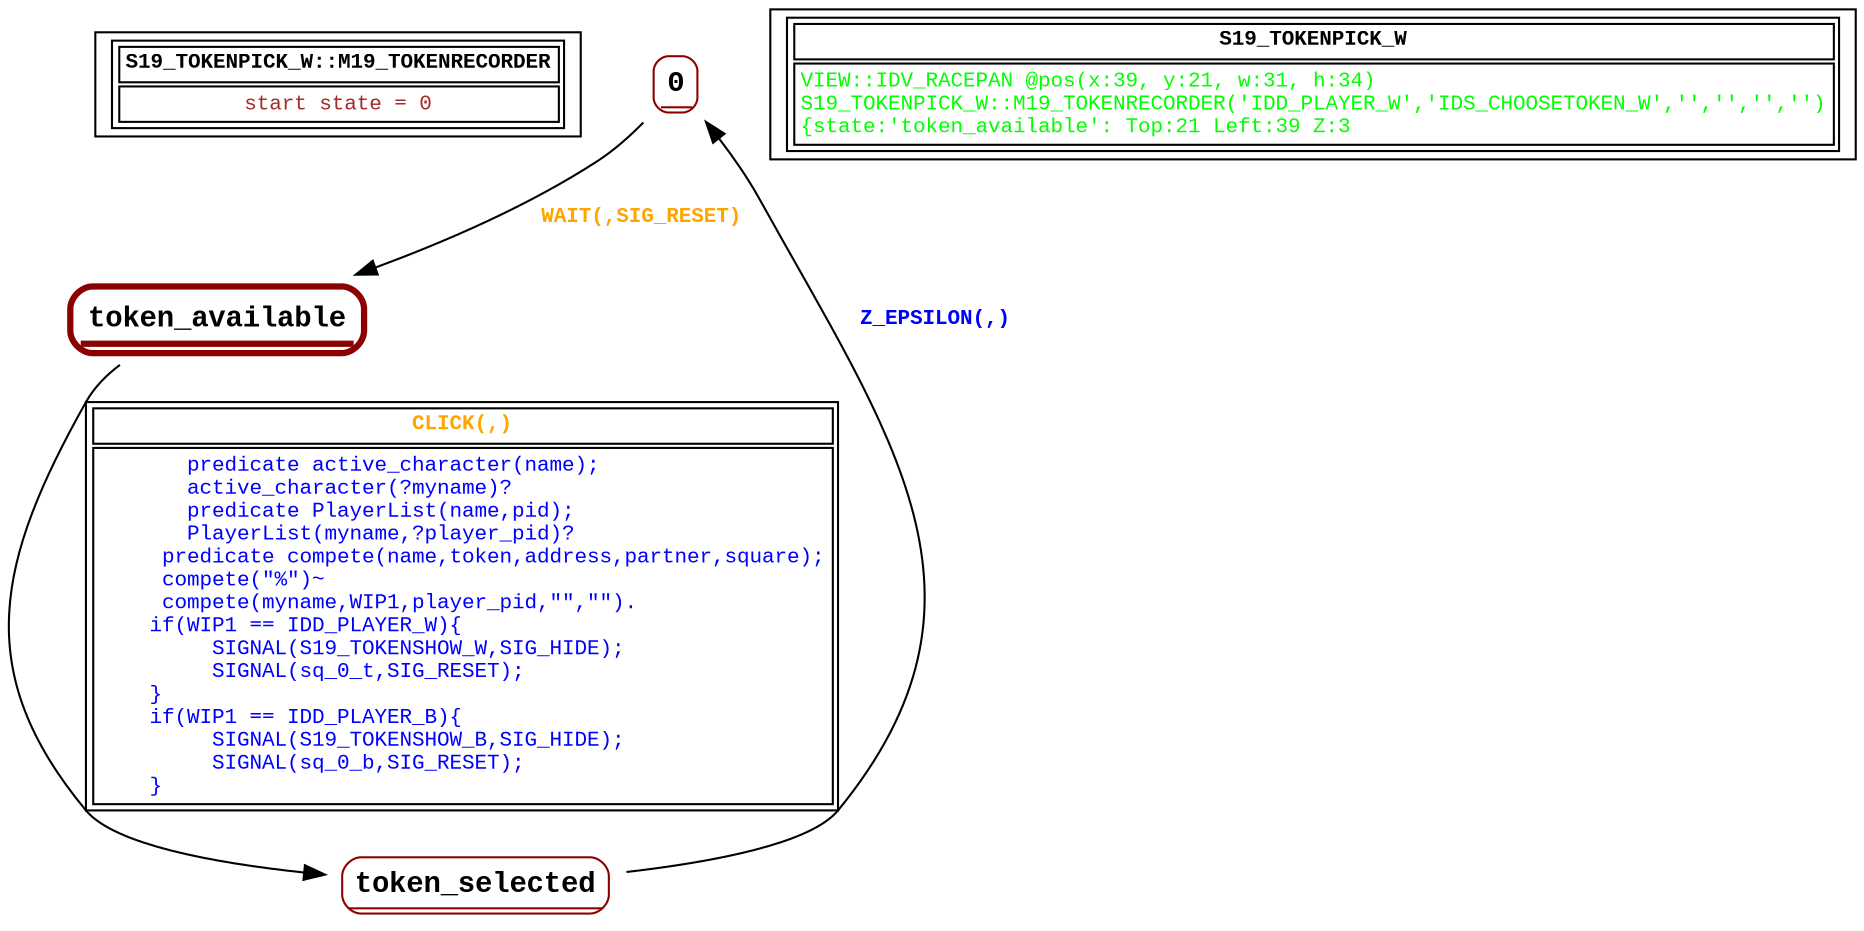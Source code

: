 digraph Automaton {
 fontname="Courier New"
	node [shape=oval, fontname="Courier New"];
	filename[shape = record, fontsize=10, label=< <table border="1"><tr><td><b>S19_TOKENPICK_W::M19_TOKENRECORDER<br align="left"/></b></td></tr>
<tr><td><font point-size="10" color ="brown">start state = 0<br align="left"/></font></td></tr></table>>
];
	0[shape = none, fontsize=14, label=< <table border="1" color="darkred" style="rounded"><tr><td sides="b"><b>0<br align="left"/></b></td></tr>
</table>>];
"0" -> "token_available" [fontcolor=orange,fontsize=10,fontname="Courier New", label=< <table border="0"><tr><td><b>WAIT(,SIG_RESET)<br align="left"/></b></td></tr>
</table>>
];
	token_available[shape = none, fontsize=14, label=< <table border="3" color="darkred" style="rounded"><tr><td sides="b"><b>token_available<br align="left"/></b></td></tr>
</table>>];
"token_available" -> "token_selected" [fontcolor=orange,fontsize=10,fontname="Courier New", label=< <table border="1"><tr><td><b>CLICK(,)<br align="left"/></b></td></tr>
<tr><td><font point-size="10" color ="blue">       predicate active_character(name);<br align="left"/>       active_character(?myname)?<br align="left"/>       predicate PlayerList(name,pid);<br align="left"/>       PlayerList(myname,?player_pid)?<br align="left"/>     predicate compete(name,token,address,partner,square);<br align="left"/>     compete(&quot;%&quot;)~<br align="left"/>     compete(myname,WIP1,player_pid,&quot;&quot;,&quot;&quot;).<br align="left"/>    if(WIP1 == IDD_PLAYER_W)&#123;<br align="left"/>         SIGNAL(S19_TOKENSHOW_W,SIG_HIDE);<br align="left"/>         SIGNAL(sq_0_t,SIG_RESET);<br align="left"/>    &#125;<br align="left"/>    if(WIP1 == IDD_PLAYER_B)&#123;<br align="left"/>         SIGNAL(S19_TOKENSHOW_B,SIG_HIDE);<br align="left"/>         SIGNAL(sq_0_b,SIG_RESET);<br align="left"/>    &#125; <br align="left"/></font></td></tr></table>>
];
	token_selected[shape = none, fontsize=14, label=< <table border="1" color="darkred" style="rounded"><tr><td sides="b"><b>token_selected<br align="left"/></b></td></tr>
</table>>];
"token_selected" -> "0" [fontcolor=blue,fontsize=10,fontname="Courier New", label=< <table border="0"><tr><td><b>Z_EPSILON(,)<br align="left"/></b></td></tr>
</table>>
];
	status[shape = record, fontsize=10, label=< <table border="1"><tr><td><b>S19_TOKENPICK_W<br align="left"/></b></td></tr>
<tr><td><font point-size="10" color ="green">VIEW::IDV_RACEPAN @pos(x:39, y:21, w:31, h:34)<br align="left"/>S19_TOKENPICK_W::M19_TOKENRECORDER(&apos;IDD_PLAYER_W&apos;,&apos;IDS_CHOOSETOKEN_W&apos;,&apos;&apos;,&apos;&apos;,&apos;&apos;,&apos;&apos;)<br align="left"/>			&#123;state:&apos;token_available&apos;: Top:21 Left:39 Z:3<br align="left"/></font></td></tr></table>>
];
}
